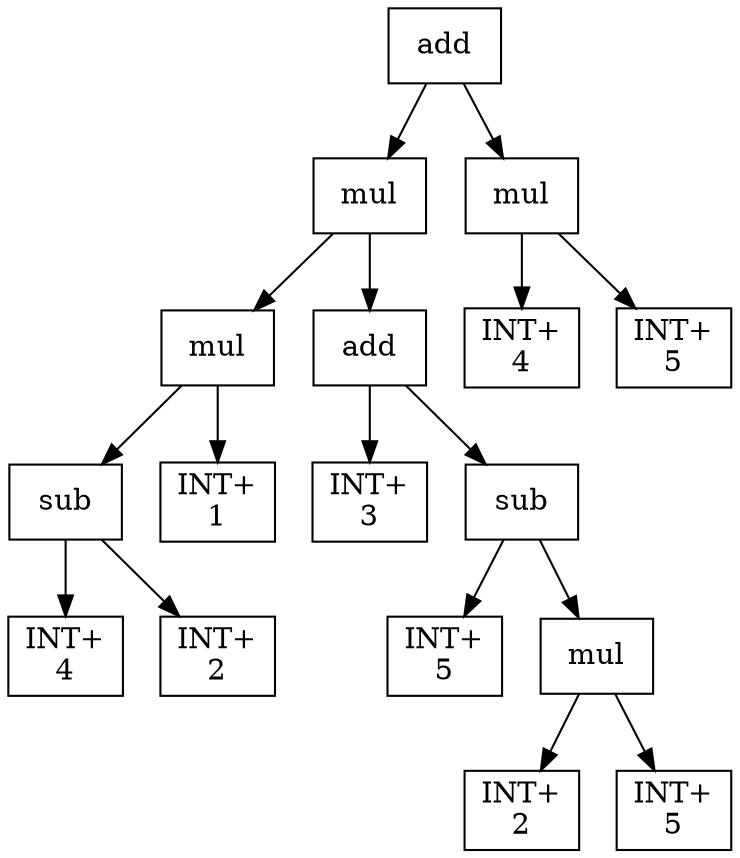 digraph expr {
  node [shape=box];
  n1 [label="add"];
  n2 [label="mul"];
  n3 [label="mul"];
  n4 [label="sub"];
  n5 [label="INT+\n4"];
  n6 [label="INT+\n2"];
  n4 -> n5;
  n4 -> n6;
  n7 [label="INT+\n1"];
  n3 -> n4;
  n3 -> n7;
  n8 [label="add"];
  n9 [label="INT+\n3"];
  n10 [label="sub"];
  n11 [label="INT+\n5"];
  n12 [label="mul"];
  n13 [label="INT+\n2"];
  n14 [label="INT+\n5"];
  n12 -> n13;
  n12 -> n14;
  n10 -> n11;
  n10 -> n12;
  n8 -> n9;
  n8 -> n10;
  n2 -> n3;
  n2 -> n8;
  n15 [label="mul"];
  n16 [label="INT+\n4"];
  n17 [label="INT+\n5"];
  n15 -> n16;
  n15 -> n17;
  n1 -> n2;
  n1 -> n15;
}